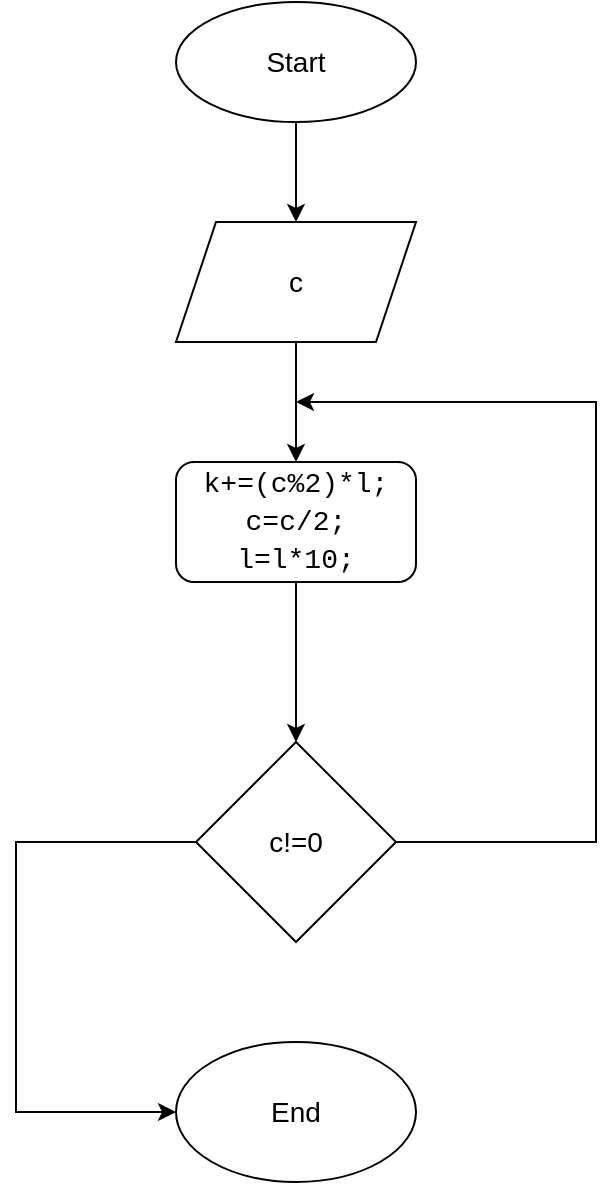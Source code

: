 <mxfile version="24.7.16">
  <diagram name="Сторінка-1" id="tC-D1s9rBDkQk7rkX0s4">
    <mxGraphModel dx="1434" dy="746" grid="1" gridSize="10" guides="1" tooltips="1" connect="1" arrows="1" fold="1" page="1" pageScale="1" pageWidth="827" pageHeight="1169" math="0" shadow="0">
      <root>
        <mxCell id="0" />
        <mxCell id="1" parent="0" />
        <mxCell id="Pjcyc-n6t3rqhKjQacjQ-9" style="edgeStyle=orthogonalEdgeStyle;rounded=0;orthogonalLoop=1;jettySize=auto;html=1;exitX=0.5;exitY=1;exitDx=0;exitDy=0;entryX=0.5;entryY=0;entryDx=0;entryDy=0;" edge="1" parent="1" source="Pjcyc-n6t3rqhKjQacjQ-2" target="Pjcyc-n6t3rqhKjQacjQ-7">
          <mxGeometry relative="1" as="geometry" />
        </mxCell>
        <mxCell id="Pjcyc-n6t3rqhKjQacjQ-2" value="&lt;div style=&quot;font-family: Consolas, &amp;quot;Courier New&amp;quot;, monospace; font-size: 14px; line-height: 19px; white-space: pre;&quot;&gt;&lt;div style=&quot;&quot;&gt;&lt;span style=&quot;background-color: rgb(255, 255, 255);&quot;&gt;k+=(c%2)*l;&lt;/span&gt;&lt;/div&gt;&lt;div style=&quot;&quot;&gt;&lt;span style=&quot;background-color: rgb(255, 255, 255);&quot;&gt;c=c/2;&lt;/span&gt;&lt;/div&gt;&lt;div style=&quot;&quot;&gt;&lt;span style=&quot;background-color: rgb(255, 255, 255);&quot;&gt;l=l*10;&lt;/span&gt;&lt;/div&gt;&lt;/div&gt;" style="rounded=1;whiteSpace=wrap;html=1;" vertex="1" parent="1">
          <mxGeometry x="350" y="320" width="120" height="60" as="geometry" />
        </mxCell>
        <mxCell id="Pjcyc-n6t3rqhKjQacjQ-8" style="edgeStyle=orthogonalEdgeStyle;rounded=0;orthogonalLoop=1;jettySize=auto;html=1;exitX=0.5;exitY=1;exitDx=0;exitDy=0;entryX=0.5;entryY=0;entryDx=0;entryDy=0;" edge="1" parent="1" source="Pjcyc-n6t3rqhKjQacjQ-3" target="Pjcyc-n6t3rqhKjQacjQ-2">
          <mxGeometry relative="1" as="geometry" />
        </mxCell>
        <mxCell id="Pjcyc-n6t3rqhKjQacjQ-3" value="&lt;font style=&quot;font-size: 14px;&quot;&gt;c&lt;/font&gt;" style="shape=parallelogram;perimeter=parallelogramPerimeter;whiteSpace=wrap;html=1;fixedSize=1;" vertex="1" parent="1">
          <mxGeometry x="350" y="200" width="120" height="60" as="geometry" />
        </mxCell>
        <mxCell id="Pjcyc-n6t3rqhKjQacjQ-4" value="&lt;font style=&quot;font-size: 14px;&quot;&gt;End&lt;/font&gt;" style="ellipse;whiteSpace=wrap;html=1;" vertex="1" parent="1">
          <mxGeometry x="350" y="610" width="120" height="70" as="geometry" />
        </mxCell>
        <mxCell id="Pjcyc-n6t3rqhKjQacjQ-6" style="edgeStyle=orthogonalEdgeStyle;rounded=0;orthogonalLoop=1;jettySize=auto;html=1;exitX=0.5;exitY=1;exitDx=0;exitDy=0;entryX=0.5;entryY=0;entryDx=0;entryDy=0;" edge="1" parent="1" source="Pjcyc-n6t3rqhKjQacjQ-5" target="Pjcyc-n6t3rqhKjQacjQ-3">
          <mxGeometry relative="1" as="geometry" />
        </mxCell>
        <mxCell id="Pjcyc-n6t3rqhKjQacjQ-5" value="&lt;font style=&quot;font-size: 14px;&quot;&gt;Start&lt;/font&gt;" style="ellipse;whiteSpace=wrap;html=1;" vertex="1" parent="1">
          <mxGeometry x="350" y="90" width="120" height="60" as="geometry" />
        </mxCell>
        <mxCell id="Pjcyc-n6t3rqhKjQacjQ-10" style="edgeStyle=orthogonalEdgeStyle;rounded=0;orthogonalLoop=1;jettySize=auto;html=1;exitX=0;exitY=0.5;exitDx=0;exitDy=0;entryX=0;entryY=0.5;entryDx=0;entryDy=0;" edge="1" parent="1" source="Pjcyc-n6t3rqhKjQacjQ-7" target="Pjcyc-n6t3rqhKjQacjQ-4">
          <mxGeometry relative="1" as="geometry">
            <Array as="points">
              <mxPoint x="270" y="510" />
              <mxPoint x="270" y="645" />
            </Array>
          </mxGeometry>
        </mxCell>
        <mxCell id="Pjcyc-n6t3rqhKjQacjQ-11" style="edgeStyle=orthogonalEdgeStyle;rounded=0;orthogonalLoop=1;jettySize=auto;html=1;exitX=1;exitY=0.5;exitDx=0;exitDy=0;" edge="1" parent="1" source="Pjcyc-n6t3rqhKjQacjQ-7">
          <mxGeometry relative="1" as="geometry">
            <mxPoint x="410" y="290" as="targetPoint" />
            <Array as="points">
              <mxPoint x="560" y="510" />
              <mxPoint x="560" y="290" />
            </Array>
          </mxGeometry>
        </mxCell>
        <mxCell id="Pjcyc-n6t3rqhKjQacjQ-7" value="&lt;font style=&quot;font-size: 14px;&quot;&gt;c!=0&lt;/font&gt;" style="rhombus;whiteSpace=wrap;html=1;" vertex="1" parent="1">
          <mxGeometry x="360" y="460" width="100" height="100" as="geometry" />
        </mxCell>
      </root>
    </mxGraphModel>
  </diagram>
</mxfile>
